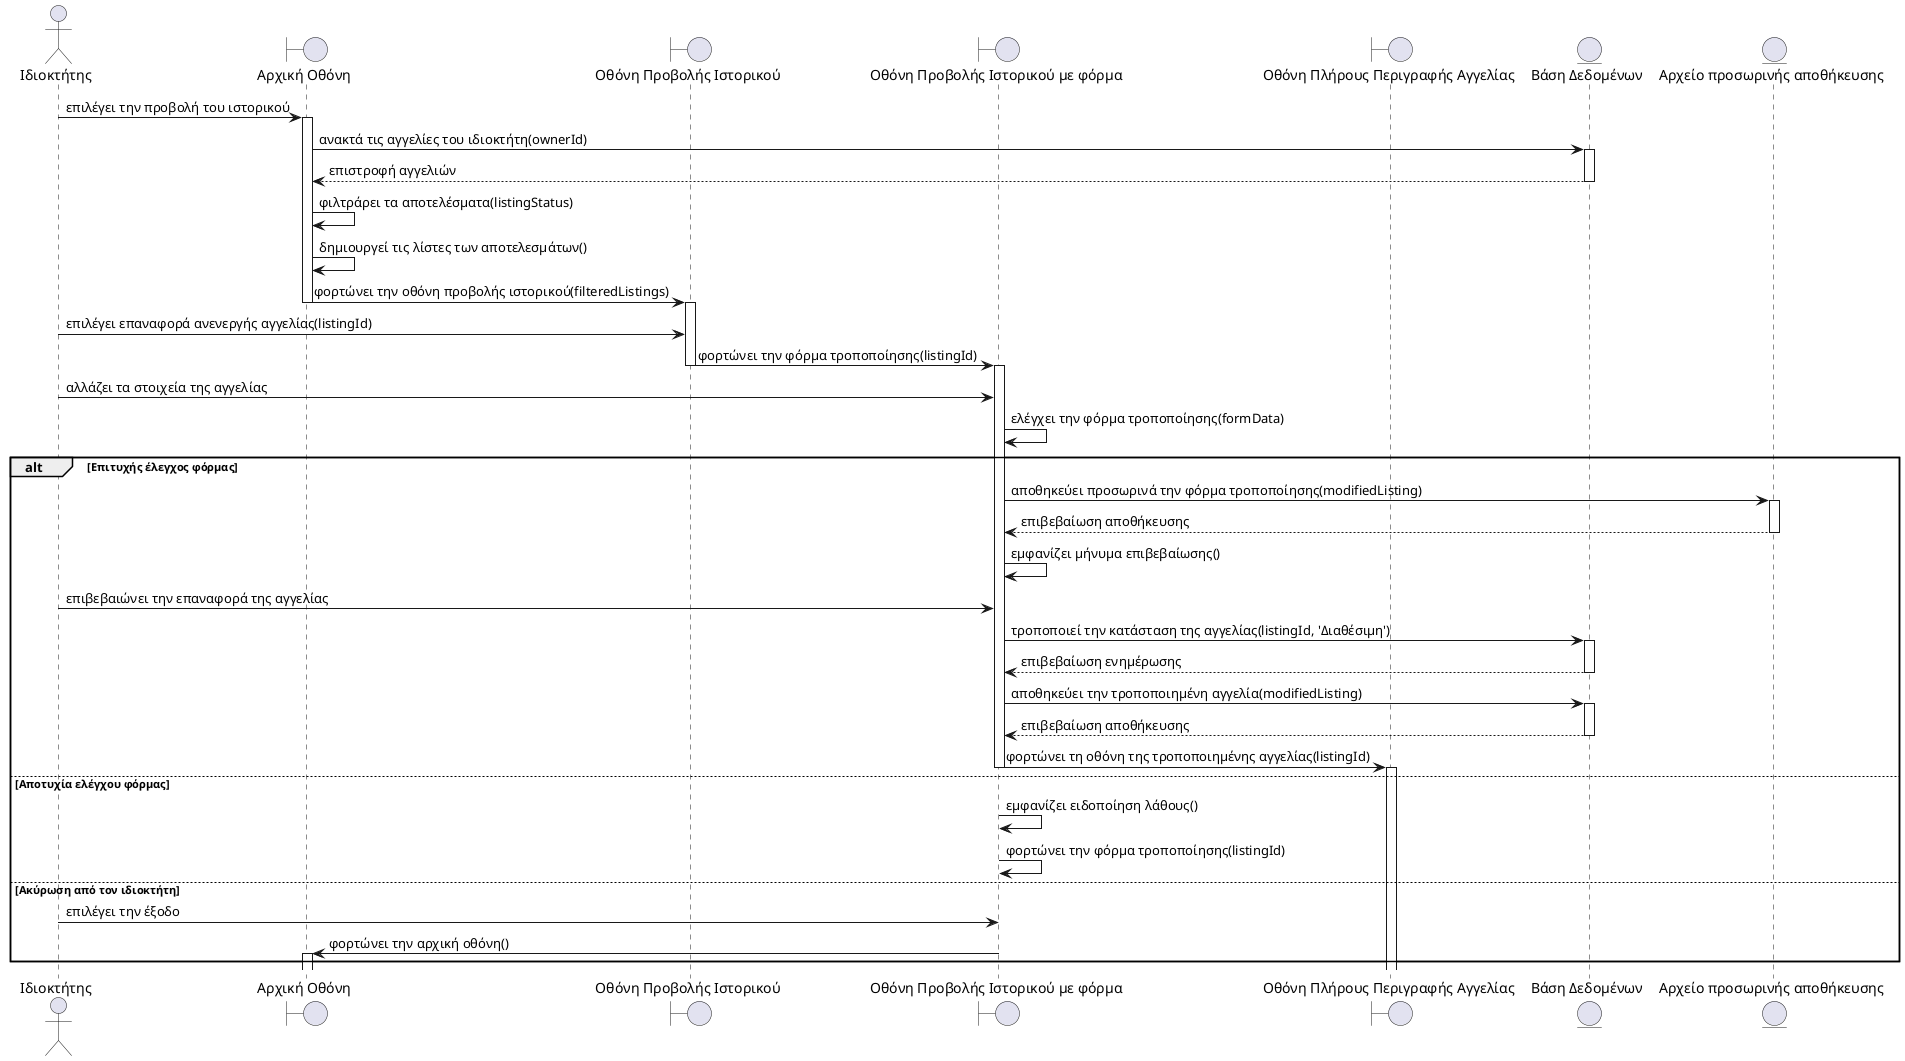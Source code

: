 @startuml
actor "Ιδιοκτήτης" as Owner
boundary "Αρχική Οθόνη" as HomeScreen
boundary "Οθόνη Προβολής Ιστορικού" as HistoryScreen
boundary "Οθόνη Προβολής Ιστορικού με φόρμα" as HistoryFormScreen
boundary "Οθόνη Πλήρους Περιγραφής Αγγελίας" as ListingDetailScreen
entity "Βάση Δεδομένων" as DB
entity "Αρχείο προσωρινής αποθήκευσης" as TempStorage

' Main Flow
Owner -> HomeScreen : επιλέγει την προβολή του ιστορικού
activate HomeScreen

HomeScreen -> DB : ανακτά τις αγγελίες του ιδιοκτήτη(ownerId)
activate DB
DB --> HomeScreen : επιστροφή αγγελιών
deactivate DB

HomeScreen -> HomeScreen : φιλτράρει τα αποτελέσματα(listingStatus)
HomeScreen -> HomeScreen : δημιουργεί τις λίστες των αποτελεσμάτων()
HomeScreen -> HistoryScreen : φορτώνει την οθόνη προβολής ιστορικού(filteredListings)
deactivate HomeScreen
activate HistoryScreen

Owner -> HistoryScreen : επιλέγει επαναφορά ανενεργής αγγελίας(listingId)
HistoryScreen -> HistoryFormScreen : φορτώνει την φόρμα τροποποίησης(listingId)
deactivate HistoryScreen
activate HistoryFormScreen

Owner -> HistoryFormScreen : αλλάζει τα στοιχεία της αγγελίας
HistoryFormScreen -> HistoryFormScreen : ελέγχει την φόρμα τροποποίησης(formData)

alt Επιτυχής έλεγχος φόρμας
    HistoryFormScreen -> TempStorage : αποθηκεύει προσωρινά την φόρμα τροποποίησης(modifiedListing)
    activate TempStorage
    TempStorage --> HistoryFormScreen : επιβεβαίωση αποθήκευσης
    deactivate TempStorage

    HistoryFormScreen -> HistoryFormScreen : εμφανίζει μήνυμα επιβεβαίωσης()

    Owner -> HistoryFormScreen : επιβεβαιώνει την επαναφορά της αγγελίας

    HistoryFormScreen -> DB : τροποποιεί την κατάσταση της αγγελίας(listingId, 'Διαθέσιμη')
    activate DB
    DB --> HistoryFormScreen : επιβεβαίωση ενημέρωσης
    deactivate DB

    HistoryFormScreen -> DB : αποθηκεύει την τροποποιημένη αγγελία(modifiedListing)
    activate DB
    DB --> HistoryFormScreen : επιβεβαίωση αποθήκευσης
    deactivate DB

    HistoryFormScreen -> ListingDetailScreen : φορτώνει τη οθόνη της τροποποιημένης αγγελίας(listingId)
    deactivate HistoryFormScreen
    activate ListingDetailScreen

else Αποτυχία ελέγχου φόρμας
    HistoryFormScreen -> HistoryFormScreen : εμφανίζει ειδοποίηση λάθους()
    HistoryFormScreen -> HistoryFormScreen : φορτώνει την φόρμα τροποποίησης(listingId)
else Ακύρωση από τον ιδιοκτήτη
    Owner -> HistoryFormScreen : επιλέγει την έξοδο
    HistoryFormScreen -> HomeScreen : φορτώνει την αρχική οθόνη()
    deactivate HistoryFormScreen
    activate HomeScreen
    deactivate HomeScreen
end

@enduml

